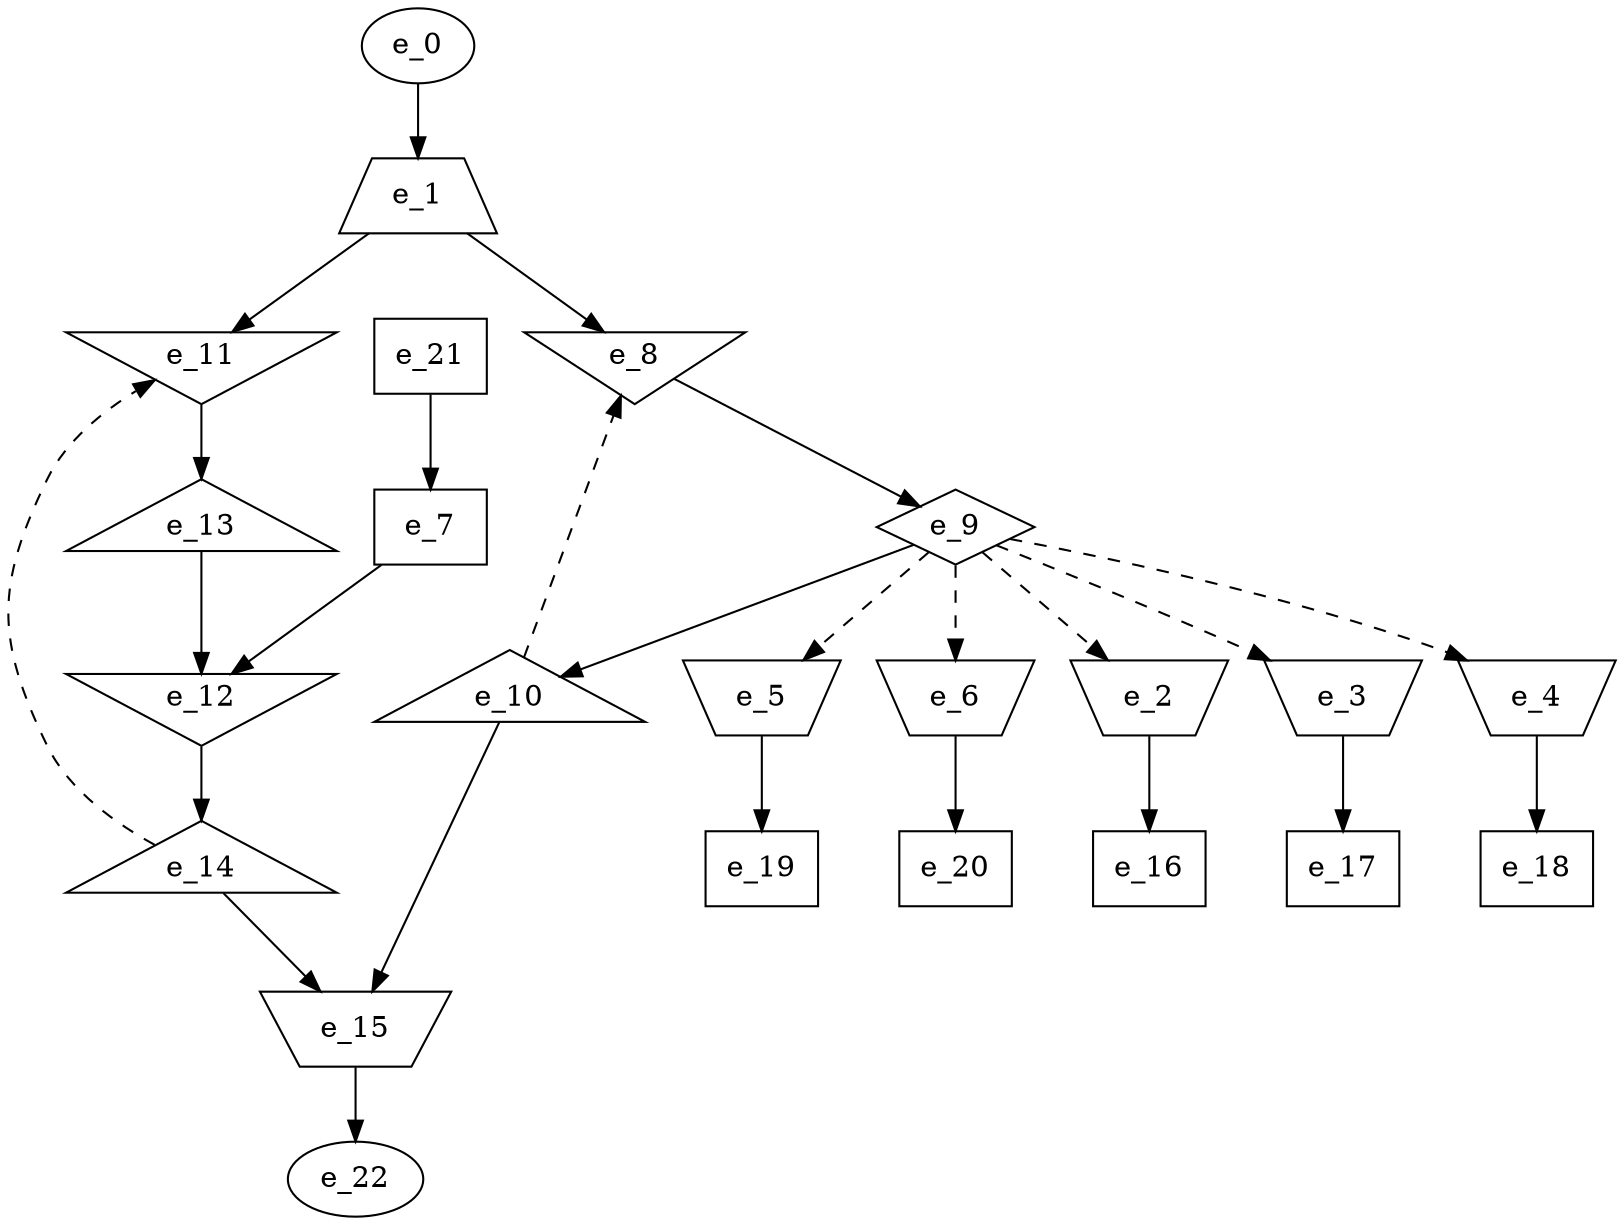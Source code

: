 digraph control_path {
  e_0: entry_node : n ;
  e_1 [shape = trapezium];
  e_2 [shape = invtrapezium];
  e_3 [shape = invtrapezium];
  e_4 [shape = invtrapezium];
  e_5 [shape = invtrapezium];
  e_6 [shape = invtrapezium];
  e_7 [shape = dot];
  e_8 [shape = invtriangle];
  e_9 [shape = diamond];
  e_10 [shape = triangle];
  e_11 [shape = invtriangle];
  e_12 [shape = invtriangle];
  e_13 [shape = triangle];
  e_14 [shape = triangle];
  e_15 [shape = invtrapezium];
  e_16 [shape = dot];
  e_17 [shape = dot];
  e_18 [shape = dot];
  e_19 [shape = dot];
  e_20 [shape = dot];
  e_21 [shape = dot];
  e_22: exit_node : s ;
  e_0 -> e_1;
  e_9 -> e_2[style = dashed];
  e_9 -> e_3[style = dashed];
  e_9 -> e_4[style = dashed];
  e_9 -> e_5[style = dashed];
  e_9 -> e_6[style = dashed];
  e_21 -> e_7;
  e_1 -> e_8;
  e_10 -> e_8[style = dashed];
  e_8 -> e_9;
  e_9 -> e_10;
  e_1 -> e_11;
  e_14 -> e_11[style = dashed];
  e_13 -> e_12;
  e_7 -> e_12;
  e_11 -> e_13;
  e_12 -> e_14;
  e_14 -> e_15;
  e_10 -> e_15;
  e_2 -> e_16;
  e_3 -> e_17;
  e_4 -> e_18;
  e_5 -> e_19;
  e_6 -> e_20;
  e_15 -> e_22;
}
